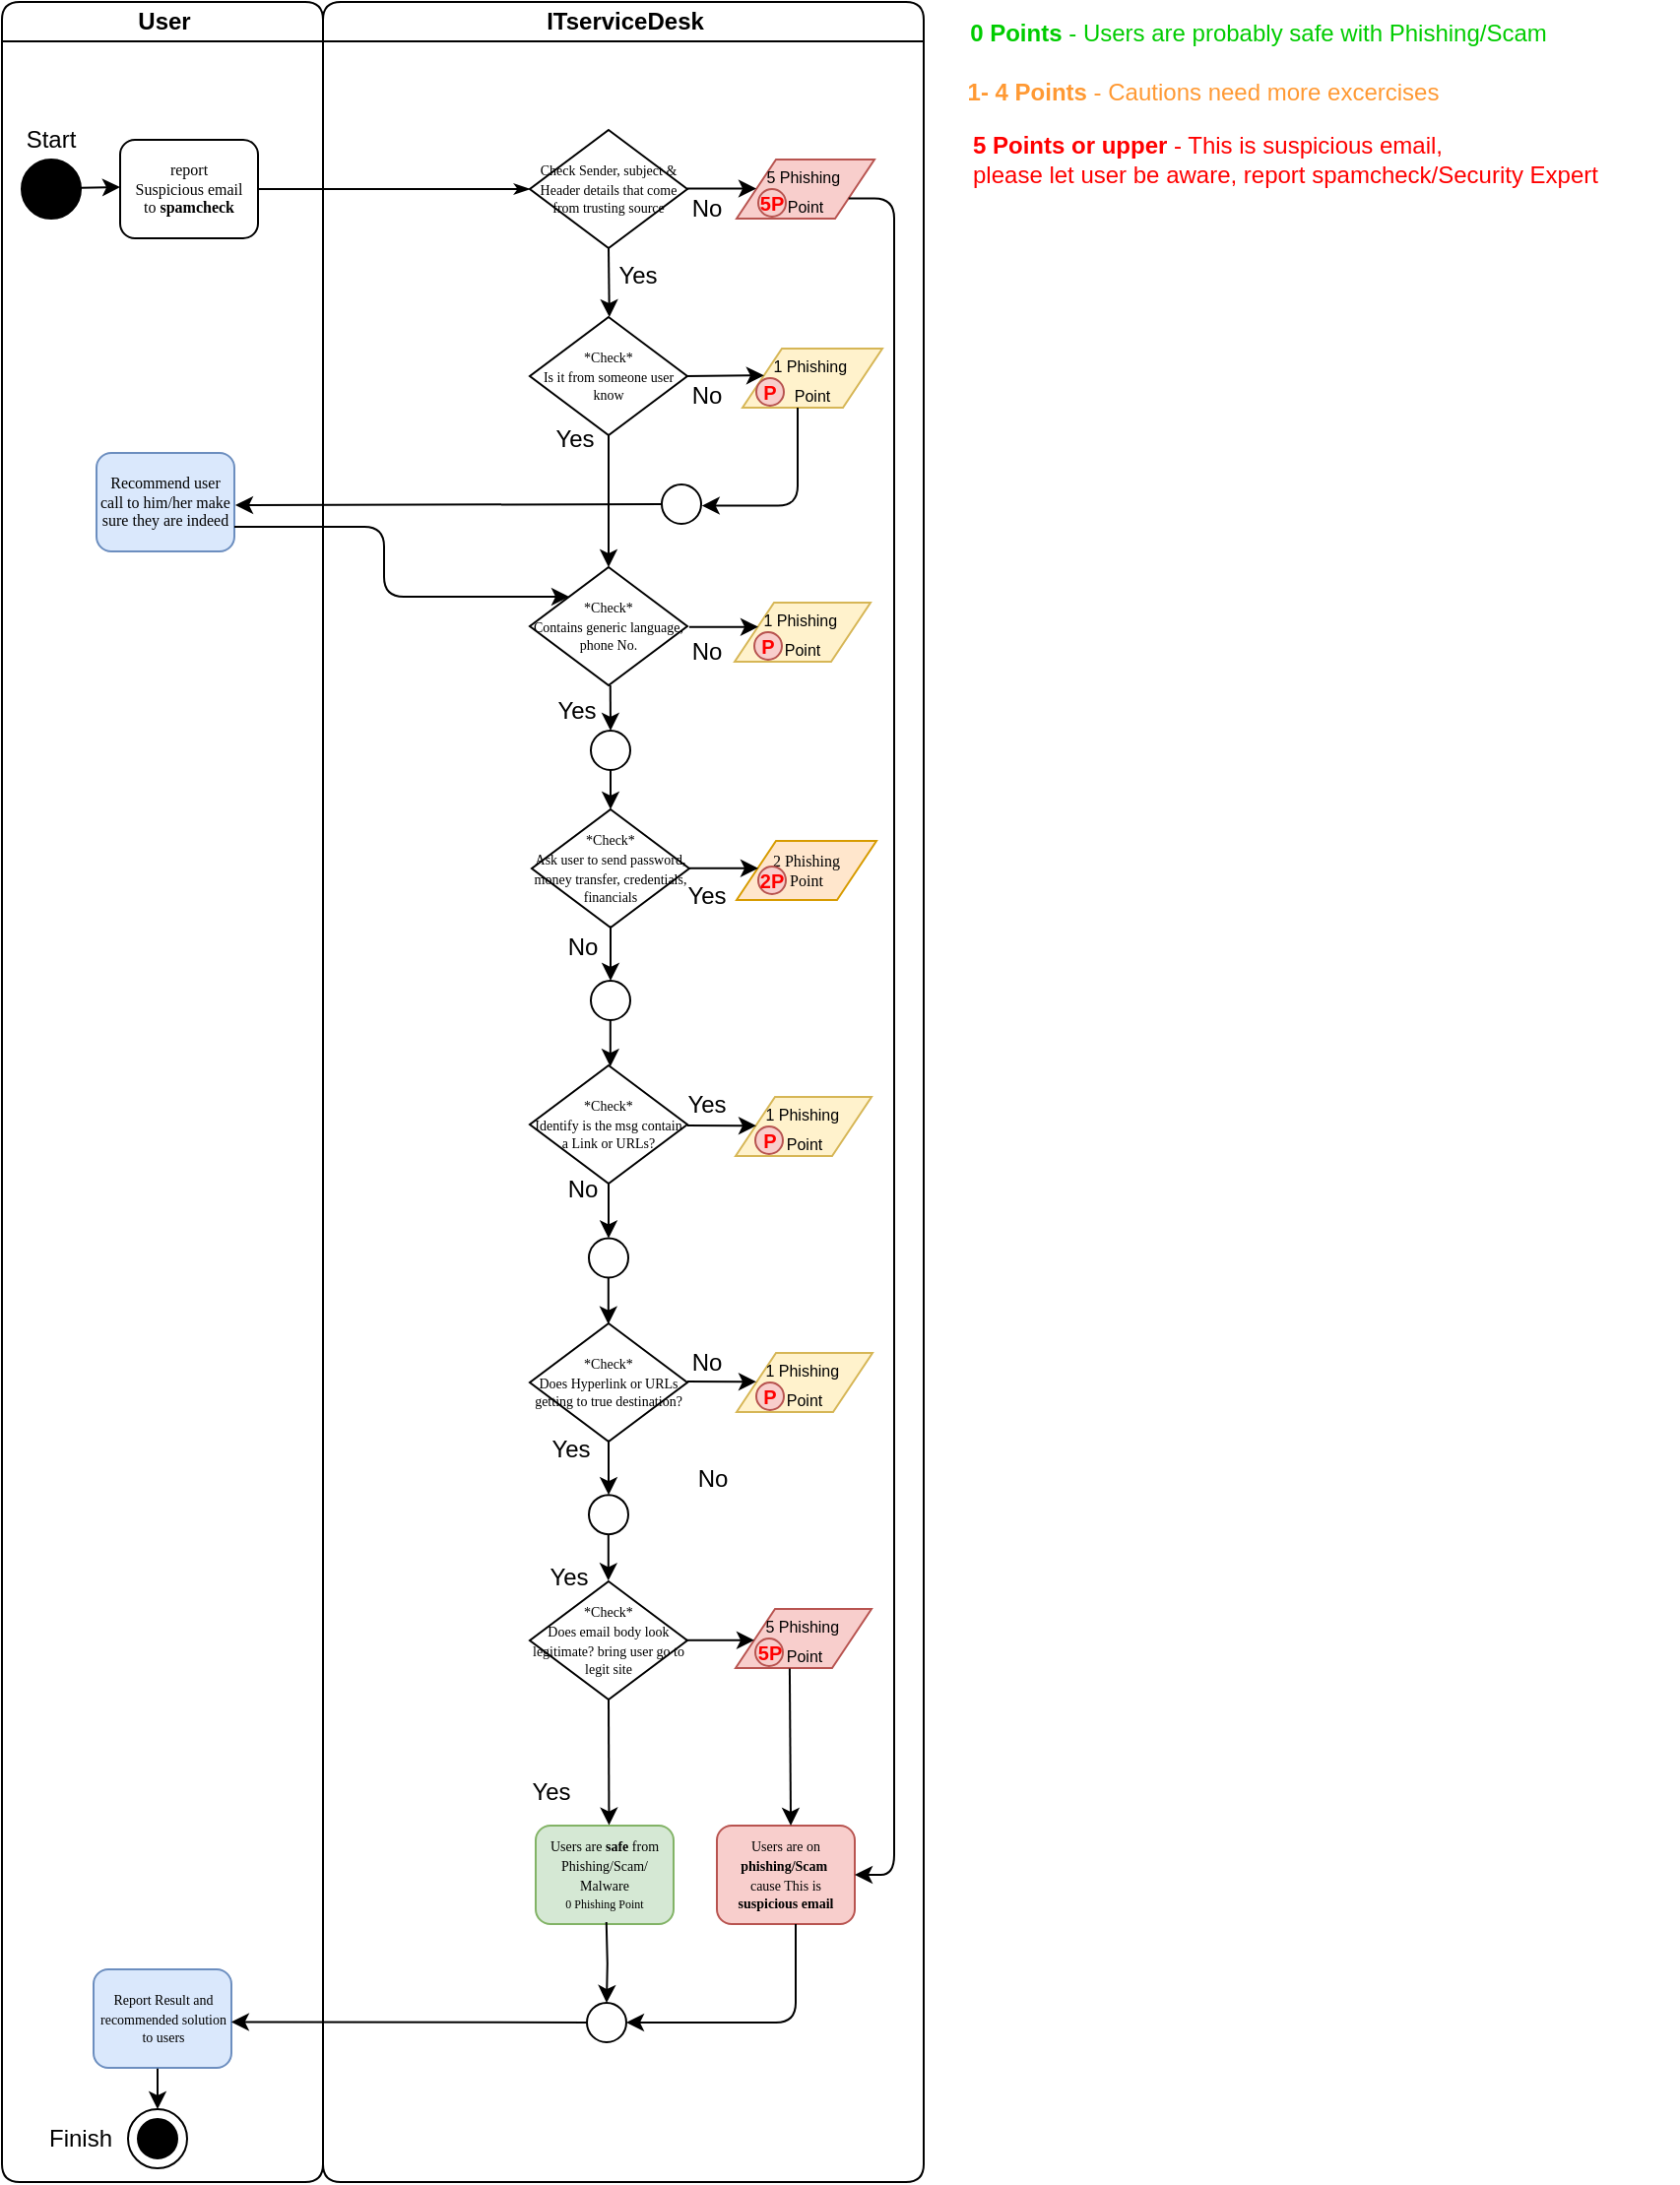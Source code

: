 <mxfile version="14.2.9" type="github">
  <diagram id="UZ8dTULBI-KaDN6gNk6Q" name="Page-1">
    <mxGraphModel dx="865" dy="563" grid="1" gridSize="10" guides="1" tooltips="1" connect="1" arrows="1" fold="1" page="1" pageScale="1" pageWidth="850" pageHeight="1100" math="0" shadow="0">
      <root>
        <mxCell id="0" />
        <mxCell id="1" parent="0" />
        <mxCell id="R-Gr46VUxKY90N0XMq4_-1" style="edgeStyle=orthogonalEdgeStyle;rounded=1;html=1;labelBackgroundColor=none;startArrow=none;startFill=0;startSize=5;endArrow=classicThin;endFill=1;endSize=5;jettySize=auto;orthogonalLoop=1;strokeWidth=1;fontFamily=Verdana;fontSize=8;entryX=0;entryY=0.5;entryDx=0;entryDy=0;" parent="1" source="R-Gr46VUxKY90N0XMq4_-3" target="R-Gr46VUxKY90N0XMq4_-61" edge="1">
          <mxGeometry relative="1" as="geometry">
            <mxPoint x="178" y="78.083" as="targetPoint" />
          </mxGeometry>
        </mxCell>
        <mxCell id="R-Gr46VUxKY90N0XMq4_-2" value="User" style="swimlane;html=1;startSize=20;rounded=1;" parent="1" vertex="1">
          <mxGeometry x="31" y="33" width="163" height="1107" as="geometry">
            <mxRectangle y="20" width="30" height="1040" as="alternateBounds" />
          </mxGeometry>
        </mxCell>
        <mxCell id="R-Gr46VUxKY90N0XMq4_-3" value="report&lt;br&gt;Suspicious email&lt;br&gt;to &lt;b&gt;spamcheck&lt;/b&gt;" style="rounded=1;whiteSpace=wrap;html=1;shadow=0;labelBackgroundColor=none;strokeWidth=1;fontFamily=Verdana;fontSize=8;align=center;" parent="R-Gr46VUxKY90N0XMq4_-2" vertex="1">
          <mxGeometry x="60" y="70" width="70" height="50" as="geometry" />
        </mxCell>
        <mxCell id="R-Gr46VUxKY90N0XMq4_-4" value="" style="ellipse;whiteSpace=wrap;html=1;aspect=fixed;fillColor=#000000;" parent="R-Gr46VUxKY90N0XMq4_-2" vertex="1">
          <mxGeometry x="10" y="80" width="30" height="30" as="geometry" />
        </mxCell>
        <mxCell id="R-Gr46VUxKY90N0XMq4_-5" value="" style="endArrow=classic;html=1;" parent="R-Gr46VUxKY90N0XMq4_-2" edge="1">
          <mxGeometry width="50" height="50" relative="1" as="geometry">
            <mxPoint x="40" y="94.41" as="sourcePoint" />
            <mxPoint x="60" y="94" as="targetPoint" />
          </mxGeometry>
        </mxCell>
        <mxCell id="R-Gr46VUxKY90N0XMq4_-6" value="Start" style="text;html=1;strokeColor=none;fillColor=none;align=center;verticalAlign=middle;whiteSpace=wrap;rounded=0;" parent="R-Gr46VUxKY90N0XMq4_-2" vertex="1">
          <mxGeometry x="5" y="60" width="40" height="20" as="geometry" />
        </mxCell>
        <mxCell id="R-Gr46VUxKY90N0XMq4_-10" value="Recommend user call to him/her make sure they are indeed" style="rounded=1;whiteSpace=wrap;html=1;shadow=0;labelBackgroundColor=none;strokeWidth=1;fontFamily=Verdana;fontSize=8;align=center;fillColor=#dae8fc;strokeColor=#6c8ebf;" parent="R-Gr46VUxKY90N0XMq4_-2" vertex="1">
          <mxGeometry x="48" y="229" width="70" height="50" as="geometry" />
        </mxCell>
        <mxCell id="R-Gr46VUxKY90N0XMq4_-23" value="&lt;span style=&quot;font-size: 7px&quot;&gt;Report Result and recommended solution to users&lt;/span&gt;" style="rounded=1;whiteSpace=wrap;html=1;shadow=0;labelBackgroundColor=none;strokeWidth=1;fontFamily=Verdana;fontSize=8;align=center;fillColor=#dae8fc;strokeColor=#6c8ebf;" parent="R-Gr46VUxKY90N0XMq4_-2" vertex="1">
          <mxGeometry x="46.5" y="999" width="70" height="50" as="geometry" />
        </mxCell>
        <mxCell id="R-Gr46VUxKY90N0XMq4_-106" value="" style="ellipse;whiteSpace=wrap;html=1;aspect=fixed;fillColor=#FFFFFF;" parent="R-Gr46VUxKY90N0XMq4_-2" vertex="1">
          <mxGeometry x="64" y="1070" width="30" height="30" as="geometry" />
        </mxCell>
        <mxCell id="R-Gr46VUxKY90N0XMq4_-107" value="" style="ellipse;whiteSpace=wrap;html=1;aspect=fixed;fillColor=#000000;" parent="R-Gr46VUxKY90N0XMq4_-2" vertex="1">
          <mxGeometry x="69" y="1075" width="20" height="20" as="geometry" />
        </mxCell>
        <mxCell id="R-Gr46VUxKY90N0XMq4_-115" value="" style="endArrow=classic;html=1;entryX=0.5;entryY=0;entryDx=0;entryDy=0;" parent="R-Gr46VUxKY90N0XMq4_-2" target="R-Gr46VUxKY90N0XMq4_-106" edge="1">
          <mxGeometry width="50" height="50" relative="1" as="geometry">
            <mxPoint x="79" y="1049.41" as="sourcePoint" />
            <mxPoint x="99" y="1049" as="targetPoint" />
          </mxGeometry>
        </mxCell>
        <mxCell id="R-Gr46VUxKY90N0XMq4_-116" value="Finish" style="text;html=1;strokeColor=none;fillColor=none;align=center;verticalAlign=middle;whiteSpace=wrap;rounded=0;" parent="R-Gr46VUxKY90N0XMq4_-2" vertex="1">
          <mxGeometry x="20" y="1075" width="40" height="20" as="geometry" />
        </mxCell>
        <mxCell id="R-Gr46VUxKY90N0XMq4_-25" value="ITserviceDesk" style="swimlane;html=1;startSize=20;rounded=1;" parent="1" vertex="1">
          <mxGeometry x="194" y="33" width="305" height="1107" as="geometry">
            <mxRectangle x="150" y="20" width="150" height="1040" as="alternateBounds" />
          </mxGeometry>
        </mxCell>
        <mxCell id="R-Gr46VUxKY90N0XMq4_-26" value="&lt;font style=&quot;font-size: 7px&quot;&gt;*Check*&lt;br&gt;Is it from someone user know&lt;/font&gt;" style="rhombus;whiteSpace=wrap;html=1;rounded=0;shadow=0;labelBackgroundColor=none;strokeWidth=1;fontFamily=Verdana;fontSize=8;align=center;" parent="R-Gr46VUxKY90N0XMq4_-25" vertex="1">
          <mxGeometry x="105" y="160" width="80" height="60" as="geometry" />
        </mxCell>
        <mxCell id="R-Gr46VUxKY90N0XMq4_-27" value="No" style="text;html=1;strokeColor=none;fillColor=none;align=center;verticalAlign=middle;whiteSpace=wrap;rounded=0;" parent="R-Gr46VUxKY90N0XMq4_-25" vertex="1">
          <mxGeometry x="175" y="190" width="40" height="20" as="geometry" />
        </mxCell>
        <mxCell id="R-Gr46VUxKY90N0XMq4_-28" value="Yes" style="text;html=1;strokeColor=none;fillColor=none;align=center;verticalAlign=middle;whiteSpace=wrap;rounded=0;" parent="R-Gr46VUxKY90N0XMq4_-25" vertex="1">
          <mxGeometry x="108" y="212" width="40" height="20" as="geometry" />
        </mxCell>
        <mxCell id="R-Gr46VUxKY90N0XMq4_-30" value="&lt;span style=&quot;font-size: 7px&quot;&gt;*Check*&lt;br&gt;Contains generic language, phone No.&lt;br&gt;&lt;/span&gt;" style="rhombus;whiteSpace=wrap;html=1;rounded=0;shadow=0;labelBackgroundColor=none;strokeWidth=1;fontFamily=Verdana;fontSize=8;align=center;" parent="R-Gr46VUxKY90N0XMq4_-25" vertex="1">
          <mxGeometry x="105" y="287" width="80" height="60" as="geometry" />
        </mxCell>
        <mxCell id="R-Gr46VUxKY90N0XMq4_-32" value="&lt;span style=&quot;font-size: 7px&quot;&gt;*Check*&lt;br&gt;Ask user to send password, money transfer, credentials, financials&lt;br&gt;&lt;/span&gt;" style="rhombus;whiteSpace=wrap;html=1;rounded=0;shadow=0;labelBackgroundColor=none;strokeWidth=1;fontFamily=Verdana;fontSize=8;align=center;" parent="R-Gr46VUxKY90N0XMq4_-25" vertex="1">
          <mxGeometry x="106" y="410" width="80" height="60" as="geometry" />
        </mxCell>
        <mxCell id="R-Gr46VUxKY90N0XMq4_-34" value="Yes" style="text;html=1;strokeColor=none;fillColor=none;align=center;verticalAlign=middle;whiteSpace=wrap;rounded=0;" parent="R-Gr46VUxKY90N0XMq4_-25" vertex="1">
          <mxGeometry x="109" y="350" width="40" height="20" as="geometry" />
        </mxCell>
        <mxCell id="R-Gr46VUxKY90N0XMq4_-36" value="No" style="text;html=1;strokeColor=none;fillColor=none;align=center;verticalAlign=middle;whiteSpace=wrap;rounded=0;" parent="R-Gr46VUxKY90N0XMq4_-25" vertex="1">
          <mxGeometry x="112" y="470" width="40" height="20" as="geometry" />
        </mxCell>
        <mxCell id="R-Gr46VUxKY90N0XMq4_-37" value="&lt;span style=&quot;font-size: 7px&quot;&gt;*Check*&lt;br&gt;&lt;/span&gt;&lt;span style=&quot;font-size: 7px&quot;&gt;Identify is the msg contain a Link or URLs?&lt;/span&gt;" style="rhombus;whiteSpace=wrap;html=1;rounded=0;shadow=0;labelBackgroundColor=none;strokeWidth=1;fontFamily=Verdana;fontSize=8;align=center;" parent="R-Gr46VUxKY90N0XMq4_-25" vertex="1">
          <mxGeometry x="105" y="540" width="80" height="60" as="geometry" />
        </mxCell>
        <mxCell id="R-Gr46VUxKY90N0XMq4_-40" value="" style="ellipse;whiteSpace=wrap;html=1;aspect=fixed;fillColor=#FFFFFF;" parent="R-Gr46VUxKY90N0XMq4_-25" vertex="1">
          <mxGeometry x="172" y="245" width="20" height="20" as="geometry" />
        </mxCell>
        <mxCell id="R-Gr46VUxKY90N0XMq4_-41" value="" style="endArrow=classic;html=1;entryX=0.5;entryY=0;entryDx=0;entryDy=0;jumpStyle=arc;" parent="R-Gr46VUxKY90N0XMq4_-25" target="R-Gr46VUxKY90N0XMq4_-30" edge="1">
          <mxGeometry width="50" height="50" relative="1" as="geometry">
            <mxPoint x="145" y="220" as="sourcePoint" />
            <mxPoint x="144" y="287" as="targetPoint" />
          </mxGeometry>
        </mxCell>
        <mxCell id="R-Gr46VUxKY90N0XMq4_-44" value="No" style="text;html=1;strokeColor=none;fillColor=none;align=center;verticalAlign=middle;whiteSpace=wrap;rounded=0;" parent="R-Gr46VUxKY90N0XMq4_-25" vertex="1">
          <mxGeometry x="175" y="681" width="40" height="20" as="geometry" />
        </mxCell>
        <mxCell id="R-Gr46VUxKY90N0XMq4_-45" value="Yes" style="text;html=1;strokeColor=none;fillColor=none;align=center;verticalAlign=middle;whiteSpace=wrap;rounded=0;" parent="R-Gr46VUxKY90N0XMq4_-25" vertex="1">
          <mxGeometry x="175" y="550" width="40" height="20" as="geometry" />
        </mxCell>
        <mxCell id="R-Gr46VUxKY90N0XMq4_-46" value="&lt;span style=&quot;font-size: 7px&quot;&gt;*Check*&lt;br&gt;&lt;/span&gt;&lt;span style=&quot;font-size: 7px&quot;&gt;Does Hyperlink or URLs getting to true destination?&lt;/span&gt;" style="rhombus;whiteSpace=wrap;html=1;rounded=0;shadow=0;labelBackgroundColor=none;strokeWidth=1;fontFamily=Verdana;fontSize=8;align=center;" parent="R-Gr46VUxKY90N0XMq4_-25" vertex="1">
          <mxGeometry x="105" y="671" width="80" height="60" as="geometry" />
        </mxCell>
        <mxCell id="R-Gr46VUxKY90N0XMq4_-48" value="&lt;span style=&quot;font-size: 7px&quot;&gt;*Check*&lt;br&gt;Does email body look legitimate? bring user go to legit site&lt;/span&gt;" style="rhombus;whiteSpace=wrap;html=1;rounded=0;shadow=0;labelBackgroundColor=none;strokeWidth=1;fontFamily=Verdana;fontSize=8;align=center;" parent="R-Gr46VUxKY90N0XMq4_-25" vertex="1">
          <mxGeometry x="105" y="802" width="80" height="60" as="geometry" />
        </mxCell>
        <mxCell id="R-Gr46VUxKY90N0XMq4_-49" value="Yes" style="text;html=1;strokeColor=none;fillColor=none;align=center;verticalAlign=middle;whiteSpace=wrap;rounded=0;" parent="R-Gr46VUxKY90N0XMq4_-25" vertex="1">
          <mxGeometry x="106" y="725" width="40" height="20" as="geometry" />
        </mxCell>
        <mxCell id="R-Gr46VUxKY90N0XMq4_-50" value="No" style="text;html=1;strokeColor=none;fillColor=none;align=center;verticalAlign=middle;whiteSpace=wrap;rounded=0;" parent="R-Gr46VUxKY90N0XMq4_-25" vertex="1">
          <mxGeometry x="178" y="740" width="40" height="20" as="geometry" />
        </mxCell>
        <mxCell id="R-Gr46VUxKY90N0XMq4_-51" value="Yes" style="text;html=1;strokeColor=none;fillColor=none;align=center;verticalAlign=middle;whiteSpace=wrap;rounded=0;" parent="R-Gr46VUxKY90N0XMq4_-25" vertex="1">
          <mxGeometry x="105" y="790" width="40" height="20" as="geometry" />
        </mxCell>
        <mxCell id="R-Gr46VUxKY90N0XMq4_-55" value="" style="edgeStyle=orthogonalEdgeStyle;rounded=0;orthogonalLoop=1;jettySize=auto;html=1;entryX=0.5;entryY=0;entryDx=0;entryDy=0;" parent="R-Gr46VUxKY90N0XMq4_-25" edge="1" target="c6hkjIBBZ9aRxIhb5HxW-6">
          <mxGeometry relative="1" as="geometry">
            <mxPoint x="146" y="487" as="targetPoint" />
            <mxPoint x="146.0" y="469.25" as="sourcePoint" />
            <Array as="points" />
          </mxGeometry>
        </mxCell>
        <mxCell id="R-Gr46VUxKY90N0XMq4_-59" value="Yes" style="text;html=1;strokeColor=none;fillColor=none;align=center;verticalAlign=middle;whiteSpace=wrap;rounded=0;" parent="R-Gr46VUxKY90N0XMq4_-25" vertex="1">
          <mxGeometry x="96" y="899" width="40" height="20" as="geometry" />
        </mxCell>
        <mxCell id="R-Gr46VUxKY90N0XMq4_-61" value="&lt;span style=&quot;font-size: 7px&quot;&gt;Check Sender, subject &amp;amp; Header details that come from trusting source&lt;/span&gt;" style="rhombus;whiteSpace=wrap;html=1;rounded=0;shadow=0;labelBackgroundColor=none;strokeWidth=1;fontFamily=Verdana;fontSize=8;align=center;" parent="R-Gr46VUxKY90N0XMq4_-25" vertex="1">
          <mxGeometry x="105" y="65" width="80" height="60" as="geometry" />
        </mxCell>
        <mxCell id="R-Gr46VUxKY90N0XMq4_-62" value="" style="endArrow=classic;html=1;" parent="R-Gr46VUxKY90N0XMq4_-25" edge="1">
          <mxGeometry width="50" height="50" relative="1" as="geometry">
            <mxPoint x="145.0" y="125" as="sourcePoint" />
            <mxPoint x="145.4" y="160" as="targetPoint" />
          </mxGeometry>
        </mxCell>
        <mxCell id="R-Gr46VUxKY90N0XMq4_-63" value="Yes" style="text;html=1;strokeColor=none;fillColor=none;align=center;verticalAlign=middle;whiteSpace=wrap;rounded=0;" parent="R-Gr46VUxKY90N0XMq4_-25" vertex="1">
          <mxGeometry x="140" y="129" width="40" height="20" as="geometry" />
        </mxCell>
        <mxCell id="R-Gr46VUxKY90N0XMq4_-64" value="No" style="text;html=1;strokeColor=none;fillColor=none;align=center;verticalAlign=middle;whiteSpace=wrap;rounded=0;" parent="R-Gr46VUxKY90N0XMq4_-25" vertex="1">
          <mxGeometry x="175" y="95" width="40" height="20" as="geometry" />
        </mxCell>
        <mxCell id="R-Gr46VUxKY90N0XMq4_-67" value="" style="ellipse;whiteSpace=wrap;html=1;aspect=fixed;fillColor=#FFFFFF;" parent="R-Gr46VUxKY90N0XMq4_-25" vertex="1">
          <mxGeometry x="134" y="1016" width="20" height="20" as="geometry" />
        </mxCell>
        <mxCell id="R-Gr46VUxKY90N0XMq4_-7" value="&lt;font style=&quot;font-size: 8px&quot;&gt;1 Phishing&amp;nbsp;&lt;br&gt;Point&lt;br&gt;&lt;/font&gt;" style="shape=parallelogram;perimeter=parallelogramPerimeter;whiteSpace=wrap;html=1;fixedSize=1;fillColor=#fff2cc;strokeColor=#d6b656;" parent="R-Gr46VUxKY90N0XMq4_-25" vertex="1">
          <mxGeometry x="213" y="176" width="71" height="30" as="geometry" />
        </mxCell>
        <mxCell id="R-Gr46VUxKY90N0XMq4_-11" value="&lt;font style=&quot;font-size: 10px&quot; color=&quot;#ff0000&quot;&gt;&lt;b&gt;P&lt;/b&gt;&lt;/font&gt;" style="ellipse;whiteSpace=wrap;html=1;aspect=fixed;fillColor=#f8cecc;strokeColor=#b85450;" parent="R-Gr46VUxKY90N0XMq4_-25" vertex="1">
          <mxGeometry x="220" y="191" width="14" height="14" as="geometry" />
        </mxCell>
        <mxCell id="R-Gr46VUxKY90N0XMq4_-8" value="&lt;font style=&quot;font-size: 8px&quot;&gt;1 Phishing&amp;nbsp;&lt;br&gt;Point&lt;br&gt;&lt;/font&gt;" style="shape=parallelogram;perimeter=parallelogramPerimeter;whiteSpace=wrap;html=1;fixedSize=1;fillColor=#fff2cc;strokeColor=#d6b656;" parent="R-Gr46VUxKY90N0XMq4_-25" vertex="1">
          <mxGeometry x="209" y="305" width="69" height="30" as="geometry" />
        </mxCell>
        <mxCell id="R-Gr46VUxKY90N0XMq4_-12" value="&lt;font style=&quot;font-size: 10px&quot; color=&quot;#ff0000&quot;&gt;&lt;b&gt;P&lt;/b&gt;&lt;/font&gt;" style="ellipse;whiteSpace=wrap;html=1;aspect=fixed;fillColor=#f8cecc;strokeColor=#b85450;" parent="R-Gr46VUxKY90N0XMq4_-25" vertex="1">
          <mxGeometry x="219" y="320" width="14" height="14" as="geometry" />
        </mxCell>
        <mxCell id="R-Gr46VUxKY90N0XMq4_-79" value="&lt;font style=&quot;font-size: 8px&quot;&gt;5 Phishing&amp;nbsp;&lt;br&gt;Point&lt;br&gt;&lt;/font&gt;" style="shape=parallelogram;perimeter=parallelogramPerimeter;whiteSpace=wrap;html=1;fixedSize=1;fillColor=#f8cecc;strokeColor=#b85450;" parent="R-Gr46VUxKY90N0XMq4_-25" vertex="1">
          <mxGeometry x="210" y="80" width="70" height="30" as="geometry" />
        </mxCell>
        <mxCell id="R-Gr46VUxKY90N0XMq4_-80" value="&lt;font style=&quot;font-size: 10px&quot; color=&quot;#ff0000&quot;&gt;&lt;b&gt;5P&lt;/b&gt;&lt;/font&gt;" style="ellipse;whiteSpace=wrap;html=1;aspect=fixed;fillColor=#f8cecc;strokeColor=#b85450;" parent="R-Gr46VUxKY90N0XMq4_-25" vertex="1">
          <mxGeometry x="221" y="95" width="14" height="14" as="geometry" />
        </mxCell>
        <mxCell id="R-Gr46VUxKY90N0XMq4_-82" value="" style="edgeStyle=orthogonalEdgeStyle;rounded=0;orthogonalLoop=1;jettySize=auto;html=1;" parent="R-Gr46VUxKY90N0XMq4_-25" edge="1">
          <mxGeometry relative="1" as="geometry">
            <mxPoint x="185" y="94.76" as="sourcePoint" />
            <mxPoint x="220" y="94.76" as="targetPoint" />
          </mxGeometry>
        </mxCell>
        <mxCell id="R-Gr46VUxKY90N0XMq4_-9" value="2 Phishing&lt;br&gt;Point" style="shape=parallelogram;perimeter=parallelogramPerimeter;whiteSpace=wrap;html=1;fixedSize=1;rounded=0;shadow=0;fontFamily=Verdana;fontSize=8;strokeWidth=1;fillColor=#ffe6cc;strokeColor=#d79b00;" parent="R-Gr46VUxKY90N0XMq4_-25" vertex="1">
          <mxGeometry x="210" y="426" width="71" height="30" as="geometry" />
        </mxCell>
        <mxCell id="R-Gr46VUxKY90N0XMq4_-13" value="&lt;font style=&quot;font-size: 10px&quot; color=&quot;#ff0000&quot;&gt;&lt;b&gt;2P&lt;/b&gt;&lt;/font&gt;" style="ellipse;whiteSpace=wrap;html=1;aspect=fixed;fillColor=#f8cecc;strokeColor=#b85450;" parent="R-Gr46VUxKY90N0XMq4_-25" vertex="1">
          <mxGeometry x="221" y="439" width="14" height="14" as="geometry" />
        </mxCell>
        <mxCell id="R-Gr46VUxKY90N0XMq4_-83" value="" style="edgeStyle=orthogonalEdgeStyle;rounded=0;orthogonalLoop=1;jettySize=auto;html=1;" parent="R-Gr46VUxKY90N0XMq4_-25" edge="1">
          <mxGeometry relative="1" as="geometry">
            <mxPoint x="185.954" y="439.934" as="sourcePoint" />
            <mxPoint x="221" y="439.9" as="targetPoint" />
          </mxGeometry>
        </mxCell>
        <mxCell id="R-Gr46VUxKY90N0XMq4_-84" value="" style="edgeStyle=orthogonalEdgeStyle;rounded=0;orthogonalLoop=1;jettySize=auto;html=1;" parent="R-Gr46VUxKY90N0XMq4_-25" edge="1">
          <mxGeometry relative="1" as="geometry">
            <mxPoint x="185.954" y="317.344" as="sourcePoint" />
            <mxPoint x="221" y="317.31" as="targetPoint" />
          </mxGeometry>
        </mxCell>
        <mxCell id="R-Gr46VUxKY90N0XMq4_-85" value="No" style="text;html=1;strokeColor=none;fillColor=none;align=center;verticalAlign=middle;whiteSpace=wrap;rounded=0;" parent="R-Gr46VUxKY90N0XMq4_-25" vertex="1">
          <mxGeometry x="175" y="320" width="40" height="20" as="geometry" />
        </mxCell>
        <mxCell id="R-Gr46VUxKY90N0XMq4_-86" value="Yes" style="text;html=1;strokeColor=none;fillColor=none;align=center;verticalAlign=middle;whiteSpace=wrap;rounded=0;" parent="R-Gr46VUxKY90N0XMq4_-25" vertex="1">
          <mxGeometry x="175" y="444" width="40" height="20" as="geometry" />
        </mxCell>
        <mxCell id="R-Gr46VUxKY90N0XMq4_-87" value="&lt;font style=&quot;font-size: 8px&quot;&gt;1 Phishing&amp;nbsp;&lt;br&gt;Point&lt;br&gt;&lt;/font&gt;" style="shape=parallelogram;perimeter=parallelogramPerimeter;whiteSpace=wrap;html=1;fixedSize=1;fillColor=#fff2cc;strokeColor=#d6b656;" parent="R-Gr46VUxKY90N0XMq4_-25" vertex="1">
          <mxGeometry x="209.5" y="556" width="69" height="30" as="geometry" />
        </mxCell>
        <mxCell id="R-Gr46VUxKY90N0XMq4_-88" value="&lt;font style=&quot;font-size: 10px&quot; color=&quot;#ff0000&quot;&gt;&lt;b&gt;P&lt;/b&gt;&lt;/font&gt;" style="ellipse;whiteSpace=wrap;html=1;aspect=fixed;fillColor=#f8cecc;strokeColor=#b85450;" parent="R-Gr46VUxKY90N0XMq4_-25" vertex="1">
          <mxGeometry x="219.5" y="571" width="14" height="14" as="geometry" />
        </mxCell>
        <mxCell id="R-Gr46VUxKY90N0XMq4_-89" value="&lt;font style=&quot;font-size: 8px&quot;&gt;1 Phishing&amp;nbsp;&lt;br&gt;Point&lt;br&gt;&lt;/font&gt;" style="shape=parallelogram;perimeter=parallelogramPerimeter;whiteSpace=wrap;html=1;fixedSize=1;fillColor=#fff2cc;strokeColor=#d6b656;" parent="R-Gr46VUxKY90N0XMq4_-25" vertex="1">
          <mxGeometry x="210" y="686" width="69" height="30" as="geometry" />
        </mxCell>
        <mxCell id="R-Gr46VUxKY90N0XMq4_-90" value="&lt;font style=&quot;font-size: 10px&quot; color=&quot;#ff0000&quot;&gt;&lt;b&gt;P&lt;/b&gt;&lt;/font&gt;" style="ellipse;whiteSpace=wrap;html=1;aspect=fixed;fillColor=#f8cecc;strokeColor=#b85450;" parent="R-Gr46VUxKY90N0XMq4_-25" vertex="1">
          <mxGeometry x="220" y="701" width="14" height="14" as="geometry" />
        </mxCell>
        <mxCell id="R-Gr46VUxKY90N0XMq4_-94" value="&lt;font style=&quot;font-size: 8px&quot;&gt;5 Phishing&amp;nbsp;&lt;br&gt;Point&lt;br&gt;&lt;/font&gt;" style="shape=parallelogram;perimeter=parallelogramPerimeter;whiteSpace=wrap;html=1;fixedSize=1;fillColor=#f8cecc;strokeColor=#b85450;" parent="R-Gr46VUxKY90N0XMq4_-25" vertex="1">
          <mxGeometry x="209.5" y="816" width="69" height="30" as="geometry" />
        </mxCell>
        <mxCell id="R-Gr46VUxKY90N0XMq4_-95" value="&lt;font style=&quot;font-size: 10px&quot; color=&quot;#ff0000&quot;&gt;&lt;b&gt;5P&lt;/b&gt;&lt;/font&gt;" style="ellipse;whiteSpace=wrap;html=1;aspect=fixed;fillColor=#f8cecc;strokeColor=#b85450;" parent="R-Gr46VUxKY90N0XMq4_-25" vertex="1">
          <mxGeometry x="219.5" y="831" width="14" height="14" as="geometry" />
        </mxCell>
        <mxCell id="R-Gr46VUxKY90N0XMq4_-97" value="" style="edgeStyle=orthogonalEdgeStyle;rounded=0;orthogonalLoop=1;jettySize=auto;html=1;" parent="R-Gr46VUxKY90N0XMq4_-25" edge="1">
          <mxGeometry relative="1" as="geometry">
            <mxPoint x="184.954" y="570.554" as="sourcePoint" />
            <mxPoint x="220" y="570.52" as="targetPoint" />
          </mxGeometry>
        </mxCell>
        <mxCell id="R-Gr46VUxKY90N0XMq4_-98" value="" style="edgeStyle=orthogonalEdgeStyle;rounded=0;orthogonalLoop=1;jettySize=auto;html=1;" parent="R-Gr46VUxKY90N0XMq4_-25" edge="1">
          <mxGeometry relative="1" as="geometry">
            <mxPoint x="184.954" y="700.554" as="sourcePoint" />
            <mxPoint x="220" y="700.52" as="targetPoint" />
          </mxGeometry>
        </mxCell>
        <mxCell id="R-Gr46VUxKY90N0XMq4_-100" value="" style="edgeStyle=orthogonalEdgeStyle;rounded=0;orthogonalLoop=1;jettySize=auto;html=1;" parent="R-Gr46VUxKY90N0XMq4_-25" edge="1">
          <mxGeometry relative="1" as="geometry">
            <mxPoint x="183.954" y="831.894" as="sourcePoint" />
            <mxPoint x="219" y="831.86" as="targetPoint" />
          </mxGeometry>
        </mxCell>
        <mxCell id="R-Gr46VUxKY90N0XMq4_-101" value="&lt;font style=&quot;font-size: 7px&quot;&gt;Users are on &lt;b&gt;phishing/Scam&lt;/b&gt;&amp;nbsp;&lt;br&gt;cause This is &lt;b&gt;suspicious email&lt;/b&gt;&lt;/font&gt;" style="rounded=1;whiteSpace=wrap;html=1;shadow=0;labelBackgroundColor=none;strokeWidth=1;fontFamily=Verdana;fontSize=8;align=center;fillColor=#f8cecc;strokeColor=#b85450;" parent="R-Gr46VUxKY90N0XMq4_-25" vertex="1">
          <mxGeometry x="200" y="926" width="70" height="50" as="geometry" />
        </mxCell>
        <mxCell id="R-Gr46VUxKY90N0XMq4_-102" value="" style="edgeStyle=orthogonalEdgeStyle;rounded=0;orthogonalLoop=1;jettySize=auto;html=1;entryX=0.536;entryY=0;entryDx=0;entryDy=0;entryPerimeter=0;exitX=0.398;exitY=1.01;exitDx=0;exitDy=0;exitPerimeter=0;" parent="R-Gr46VUxKY90N0XMq4_-25" target="R-Gr46VUxKY90N0XMq4_-101" edge="1" source="R-Gr46VUxKY90N0XMq4_-94">
          <mxGeometry relative="1" as="geometry">
            <mxPoint x="238" y="837" as="sourcePoint" />
            <mxPoint x="237.5" y="824.94" as="targetPoint" />
            <Array as="points">
              <mxPoint x="238" y="846" />
            </Array>
          </mxGeometry>
        </mxCell>
        <mxCell id="R-Gr46VUxKY90N0XMq4_-103" value="&lt;span style=&quot;font-size: 7px&quot;&gt;Users are&lt;b&gt; safe &lt;/b&gt;from Phishing/Scam/&lt;br&gt;Malware&lt;br&gt;&lt;/span&gt;&lt;font style=&quot;font-size: 6px&quot;&gt;0 Phishing Point&lt;/font&gt;&lt;span style=&quot;font-size: 7px&quot;&gt;&lt;br&gt;&lt;/span&gt;" style="rounded=1;whiteSpace=wrap;html=1;shadow=0;labelBackgroundColor=none;strokeWidth=1;fontFamily=Verdana;fontSize=8;align=center;fillColor=#d5e8d4;strokeColor=#82b366;" parent="R-Gr46VUxKY90N0XMq4_-25" vertex="1">
          <mxGeometry x="108" y="926" width="70" height="50" as="geometry" />
        </mxCell>
        <mxCell id="R-Gr46VUxKY90N0XMq4_-104" value="No" style="text;html=1;strokeColor=none;fillColor=none;align=center;verticalAlign=middle;whiteSpace=wrap;rounded=0;" parent="R-Gr46VUxKY90N0XMq4_-25" vertex="1">
          <mxGeometry x="112" y="593" width="40" height="20" as="geometry" />
        </mxCell>
        <mxCell id="R-Gr46VUxKY90N0XMq4_-109" value="" style="edgeStyle=elbowEdgeStyle;elbow=horizontal;endArrow=classic;html=1;exitX=1;exitY=0.75;exitDx=0;exitDy=0;entryX=1;entryY=0.5;entryDx=0;entryDy=0;" parent="R-Gr46VUxKY90N0XMq4_-25" source="R-Gr46VUxKY90N0XMq4_-79" target="R-Gr46VUxKY90N0XMq4_-101" edge="1">
          <mxGeometry width="50" height="50" relative="1" as="geometry">
            <mxPoint x="295" y="100" as="sourcePoint" />
            <mxPoint x="255" y="190" as="targetPoint" />
            <Array as="points">
              <mxPoint x="290" y="150" />
            </Array>
          </mxGeometry>
        </mxCell>
        <mxCell id="R-Gr46VUxKY90N0XMq4_-110" value="" style="edgeStyle=segmentEdgeStyle;endArrow=classic;html=1;entryX=1;entryY=0.5;entryDx=0;entryDy=0;" parent="R-Gr46VUxKY90N0XMq4_-25" target="R-Gr46VUxKY90N0XMq4_-67" edge="1">
          <mxGeometry width="50" height="50" relative="1" as="geometry">
            <mxPoint x="240" y="976" as="sourcePoint" />
            <mxPoint x="150" y="1046" as="targetPoint" />
            <Array as="points">
              <mxPoint x="240" y="1026" />
            </Array>
          </mxGeometry>
        </mxCell>
        <mxCell id="R-Gr46VUxKY90N0XMq4_-111" value="" style="edgeStyle=orthogonalEdgeStyle;rounded=0;orthogonalLoop=1;jettySize=auto;html=1;entryX=0.5;entryY=0;entryDx=0;entryDy=0;" parent="R-Gr46VUxKY90N0XMq4_-25" target="R-Gr46VUxKY90N0XMq4_-67" edge="1">
          <mxGeometry relative="1" as="geometry">
            <mxPoint x="143.88" y="975.03" as="sourcePoint" />
            <mxPoint x="143.71" y="1014.97" as="targetPoint" />
            <Array as="points" />
          </mxGeometry>
        </mxCell>
        <mxCell id="c6hkjIBBZ9aRxIhb5HxW-2" value="" style="endArrow=classic;html=1;entryX=0.154;entryY=0.454;entryDx=0;entryDy=0;entryPerimeter=0;" edge="1" parent="R-Gr46VUxKY90N0XMq4_-25" target="R-Gr46VUxKY90N0XMq4_-7">
          <mxGeometry width="50" height="50" relative="1" as="geometry">
            <mxPoint x="184" y="190" as="sourcePoint" />
            <mxPoint x="223" y="189" as="targetPoint" />
          </mxGeometry>
        </mxCell>
        <mxCell id="c6hkjIBBZ9aRxIhb5HxW-3" value="" style="ellipse;whiteSpace=wrap;html=1;aspect=fixed;fillColor=#FFFFFF;" vertex="1" parent="R-Gr46VUxKY90N0XMq4_-25">
          <mxGeometry x="136" y="370" width="20" height="20" as="geometry" />
        </mxCell>
        <mxCell id="c6hkjIBBZ9aRxIhb5HxW-4" value="" style="endArrow=classic;html=1;exitX=0.5;exitY=1;exitDx=0;exitDy=0;" edge="1" parent="R-Gr46VUxKY90N0XMq4_-25" source="c6hkjIBBZ9aRxIhb5HxW-3">
          <mxGeometry width="50" height="50" relative="1" as="geometry">
            <mxPoint x="146.92" y="390" as="sourcePoint" />
            <mxPoint x="146" y="410" as="targetPoint" />
          </mxGeometry>
        </mxCell>
        <mxCell id="c6hkjIBBZ9aRxIhb5HxW-5" value="" style="endArrow=classic;html=1;exitX=0.5;exitY=1;exitDx=0;exitDy=0;entryX=0.5;entryY=0;entryDx=0;entryDy=0;" edge="1" parent="R-Gr46VUxKY90N0XMq4_-25" target="c6hkjIBBZ9aRxIhb5HxW-3">
          <mxGeometry width="50" height="50" relative="1" as="geometry">
            <mxPoint x="145.88" y="347" as="sourcePoint" />
            <mxPoint x="145.96" y="367" as="targetPoint" />
          </mxGeometry>
        </mxCell>
        <mxCell id="c6hkjIBBZ9aRxIhb5HxW-6" value="" style="ellipse;whiteSpace=wrap;html=1;aspect=fixed;fillColor=#FFFFFF;" vertex="1" parent="R-Gr46VUxKY90N0XMq4_-25">
          <mxGeometry x="136" y="497" width="20" height="20" as="geometry" />
        </mxCell>
        <mxCell id="c6hkjIBBZ9aRxIhb5HxW-7" value="" style="edgeStyle=orthogonalEdgeStyle;rounded=0;orthogonalLoop=1;jettySize=auto;html=1;entryX=0.511;entryY=0.01;entryDx=0;entryDy=0;entryPerimeter=0;" edge="1" parent="R-Gr46VUxKY90N0XMq4_-25" target="R-Gr46VUxKY90N0XMq4_-37">
          <mxGeometry relative="1" as="geometry">
            <mxPoint x="145.92" y="517" as="sourcePoint" />
            <mxPoint x="145.92" y="550" as="targetPoint" />
          </mxGeometry>
        </mxCell>
        <mxCell id="c6hkjIBBZ9aRxIhb5HxW-8" value="" style="edgeStyle=orthogonalEdgeStyle;rounded=0;orthogonalLoop=1;jettySize=auto;html=1;entryX=0.5;entryY=0;entryDx=0;entryDy=0;" edge="1" parent="R-Gr46VUxKY90N0XMq4_-25" target="c6hkjIBBZ9aRxIhb5HxW-9">
          <mxGeometry relative="1" as="geometry">
            <mxPoint x="-48" y="584.75" as="targetPoint" />
            <mxPoint x="145" y="600" as="sourcePoint" />
            <Array as="points" />
          </mxGeometry>
        </mxCell>
        <mxCell id="c6hkjIBBZ9aRxIhb5HxW-9" value="" style="ellipse;whiteSpace=wrap;html=1;aspect=fixed;fillColor=#FFFFFF;" vertex="1" parent="R-Gr46VUxKY90N0XMq4_-25">
          <mxGeometry x="135" y="627.75" width="20" height="20" as="geometry" />
        </mxCell>
        <mxCell id="c6hkjIBBZ9aRxIhb5HxW-10" value="" style="edgeStyle=orthogonalEdgeStyle;rounded=0;orthogonalLoop=1;jettySize=auto;html=1;entryX=0.511;entryY=0.01;entryDx=0;entryDy=0;entryPerimeter=0;" edge="1" parent="R-Gr46VUxKY90N0XMq4_-25">
          <mxGeometry relative="1" as="geometry">
            <mxPoint x="144.92" y="647.75" as="sourcePoint" />
            <mxPoint x="144.88" y="671.35" as="targetPoint" />
          </mxGeometry>
        </mxCell>
        <mxCell id="c6hkjIBBZ9aRxIhb5HxW-11" value="" style="edgeStyle=orthogonalEdgeStyle;rounded=0;orthogonalLoop=1;jettySize=auto;html=1;entryX=0.5;entryY=0;entryDx=0;entryDy=0;" edge="1" parent="R-Gr46VUxKY90N0XMq4_-25" target="c6hkjIBBZ9aRxIhb5HxW-12">
          <mxGeometry relative="1" as="geometry">
            <mxPoint x="-241" y="682.07" as="targetPoint" />
            <mxPoint x="145" y="730.32" as="sourcePoint" />
            <Array as="points" />
          </mxGeometry>
        </mxCell>
        <mxCell id="c6hkjIBBZ9aRxIhb5HxW-12" value="" style="ellipse;whiteSpace=wrap;html=1;aspect=fixed;fillColor=#FFFFFF;" vertex="1" parent="R-Gr46VUxKY90N0XMq4_-25">
          <mxGeometry x="135" y="758.07" width="20" height="20" as="geometry" />
        </mxCell>
        <mxCell id="c6hkjIBBZ9aRxIhb5HxW-13" value="" style="edgeStyle=orthogonalEdgeStyle;rounded=0;orthogonalLoop=1;jettySize=auto;html=1;entryX=0.511;entryY=0.01;entryDx=0;entryDy=0;entryPerimeter=0;" edge="1" parent="R-Gr46VUxKY90N0XMq4_-25">
          <mxGeometry relative="1" as="geometry">
            <mxPoint x="144.92" y="778.07" as="sourcePoint" />
            <mxPoint x="144.88" y="801.67" as="targetPoint" />
          </mxGeometry>
        </mxCell>
        <mxCell id="c6hkjIBBZ9aRxIhb5HxW-14" value="" style="edgeStyle=orthogonalEdgeStyle;rounded=0;orthogonalLoop=1;jettySize=auto;html=1;exitX=0.398;exitY=1.01;exitDx=0;exitDy=0;exitPerimeter=0;entryX=0.532;entryY=-0.004;entryDx=0;entryDy=0;entryPerimeter=0;" edge="1" parent="R-Gr46VUxKY90N0XMq4_-25" target="R-Gr46VUxKY90N0XMq4_-103">
          <mxGeometry relative="1" as="geometry">
            <mxPoint x="145.002" y="862" as="sourcePoint" />
            <mxPoint x="146" y="927" as="targetPoint" />
            <Array as="points">
              <mxPoint x="145" y="862" />
            </Array>
          </mxGeometry>
        </mxCell>
        <mxCell id="c6hkjIBBZ9aRxIhb5HxW-15" value="" style="edgeStyle=segmentEdgeStyle;endArrow=classic;html=1;entryX=1.018;entryY=0.539;entryDx=0;entryDy=0;entryPerimeter=0;" edge="1" parent="R-Gr46VUxKY90N0XMq4_-25" target="R-Gr46VUxKY90N0XMq4_-40">
          <mxGeometry width="50" height="50" relative="1" as="geometry">
            <mxPoint x="241" y="206" as="sourcePoint" />
            <mxPoint x="155.0" y="256" as="targetPoint" />
            <Array as="points">
              <mxPoint x="241" y="256" />
            </Array>
          </mxGeometry>
        </mxCell>
        <mxCell id="R-Gr46VUxKY90N0XMq4_-70" value="" style="edgeStyle=elbowEdgeStyle;elbow=horizontal;endArrow=classic;html=1;exitX=1;exitY=0.75;exitDx=0;exitDy=0;entryX=0;entryY=0;entryDx=0;entryDy=0;jumpStyle=none;" parent="1" source="R-Gr46VUxKY90N0XMq4_-10" target="R-Gr46VUxKY90N0XMq4_-30" edge="1">
          <mxGeometry width="50" height="50" relative="1" as="geometry">
            <mxPoint x="78" y="283" as="sourcePoint" />
            <mxPoint x="158" y="263" as="targetPoint" />
            <Array as="points">
              <mxPoint x="225" y="323" />
            </Array>
          </mxGeometry>
        </mxCell>
        <mxCell id="R-Gr46VUxKY90N0XMq4_-73" value="" style="endArrow=classic;html=1;entryX=0.999;entryY=0.534;entryDx=0;entryDy=0;exitX=0;exitY=0.5;exitDx=0;exitDy=0;entryPerimeter=0;" parent="1" source="R-Gr46VUxKY90N0XMq4_-67" target="R-Gr46VUxKY90N0XMq4_-23" edge="1">
          <mxGeometry width="50" height="50" relative="1" as="geometry">
            <mxPoint x="127" y="1139" as="sourcePoint" />
            <mxPoint x="177" y="1089" as="targetPoint" />
          </mxGeometry>
        </mxCell>
        <mxCell id="R-Gr46VUxKY90N0XMq4_-42" value="" style="endArrow=classic;html=1;entryX=1.007;entryY=0.53;entryDx=0;entryDy=0;entryPerimeter=0;exitX=0;exitY=0.5;exitDx=0;exitDy=0;" parent="1" source="R-Gr46VUxKY90N0XMq4_-40" target="R-Gr46VUxKY90N0XMq4_-10" edge="1">
          <mxGeometry width="50" height="50" relative="1" as="geometry">
            <mxPoint x="348" y="289" as="sourcePoint" />
            <mxPoint x="223" y="287.92" as="targetPoint" />
          </mxGeometry>
        </mxCell>
        <mxCell id="R-Gr46VUxKY90N0XMq4_-112" value="&lt;b&gt;0 Points&lt;/b&gt; - Users are probably safe with Phishing/Scam" style="text;html=1;strokeColor=none;fillColor=none;align=center;verticalAlign=middle;whiteSpace=wrap;rounded=0;fontColor=#00CC00;" parent="1" vertex="1">
          <mxGeometry x="494" y="39" width="350" height="20" as="geometry" />
        </mxCell>
        <mxCell id="R-Gr46VUxKY90N0XMq4_-113" value="&lt;b&gt;1- 4 Points&lt;/b&gt; - Cautions need more excercises" style="text;html=1;strokeColor=none;fillColor=none;align=center;verticalAlign=middle;whiteSpace=wrap;rounded=0;fontColor=#FF9933;" parent="1" vertex="1">
          <mxGeometry x="466" y="69" width="350" height="20" as="geometry" />
        </mxCell>
        <mxCell id="R-Gr46VUxKY90N0XMq4_-114" value="&lt;b&gt;5 Points or upper&lt;/b&gt; - This is suspicious email, &lt;br&gt;please let user be aware, report spamcheck/Security Expert" style="text;html=1;strokeColor=none;align=left;verticalAlign=middle;whiteSpace=wrap;rounded=0;fontColor=#FF0000;" parent="1" vertex="1">
          <mxGeometry x="522" y="103" width="360" height="20" as="geometry" />
        </mxCell>
      </root>
    </mxGraphModel>
  </diagram>
</mxfile>

